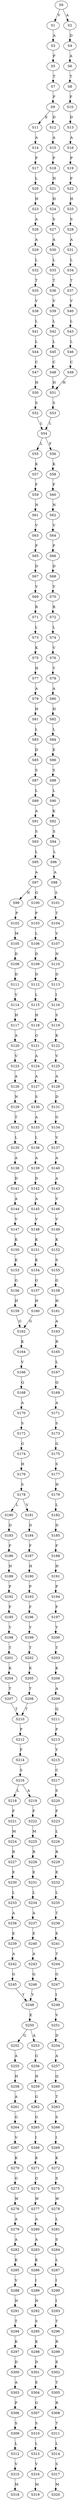 strict digraph  {
	S0 -> S1 [ label = V ];
	S0 -> S2 [ label = A ];
	S1 -> S3 [ label = A ];
	S2 -> S4 [ label = D ];
	S3 -> S5 [ label = P ];
	S4 -> S6 [ label = A ];
	S5 -> S7 [ label = T ];
	S6 -> S8 [ label = T ];
	S7 -> S9 [ label = F ];
	S8 -> S10 [ label = F ];
	S9 -> S11 [ label = E ];
	S9 -> S12 [ label = D ];
	S10 -> S13 [ label = D ];
	S11 -> S14 [ label = A ];
	S12 -> S15 [ label = A ];
	S13 -> S16 [ label = A ];
	S14 -> S17 [ label = P ];
	S15 -> S18 [ label = P ];
	S16 -> S19 [ label = P ];
	S17 -> S20 [ label = L ];
	S18 -> S21 [ label = H ];
	S19 -> S22 [ label = F ];
	S20 -> S23 [ label = H ];
	S21 -> S24 [ label = H ];
	S22 -> S25 [ label = H ];
	S23 -> S26 [ label = A ];
	S24 -> S27 [ label = S ];
	S25 -> S28 [ label = S ];
	S26 -> S29 [ label = A ];
	S27 -> S30 [ label = A ];
	S28 -> S31 [ label = A ];
	S29 -> S32 [ label = L ];
	S30 -> S33 [ label = L ];
	S31 -> S34 [ label = L ];
	S32 -> S35 [ label = T ];
	S33 -> S36 [ label = T ];
	S34 -> S37 [ label = T ];
	S35 -> S38 [ label = V ];
	S36 -> S39 [ label = V ];
	S37 -> S40 [ label = V ];
	S38 -> S41 [ label = L ];
	S39 -> S42 [ label = L ];
	S40 -> S43 [ label = L ];
	S41 -> S44 [ label = L ];
	S42 -> S45 [ label = L ];
	S43 -> S46 [ label = L ];
	S44 -> S47 [ label = C ];
	S45 -> S48 [ label = C ];
	S46 -> S49 [ label = C ];
	S47 -> S50 [ label = H ];
	S48 -> S51 [ label = H ];
	S49 -> S51 [ label = H ];
	S50 -> S52 [ label = S ];
	S51 -> S53 [ label = S ];
	S52 -> S54 [ label = L ];
	S53 -> S54 [ label = L ];
	S54 -> S55 [ label = L ];
	S54 -> S56 [ label = F ];
	S55 -> S57 [ label = K ];
	S56 -> S58 [ label = K ];
	S57 -> S59 [ label = F ];
	S58 -> S60 [ label = F ];
	S59 -> S61 [ label = N ];
	S60 -> S62 [ label = N ];
	S61 -> S63 [ label = V ];
	S62 -> S64 [ label = V ];
	S63 -> S65 [ label = P ];
	S64 -> S66 [ label = P ];
	S65 -> S67 [ label = D ];
	S66 -> S68 [ label = D ];
	S67 -> S69 [ label = V ];
	S68 -> S70 [ label = V ];
	S69 -> S71 [ label = R ];
	S70 -> S72 [ label = R ];
	S71 -> S73 [ label = L ];
	S72 -> S74 [ label = L ];
	S73 -> S75 [ label = K ];
	S74 -> S76 [ label = V ];
	S75 -> S77 [ label = H ];
	S76 -> S78 [ label = Y ];
	S77 -> S79 [ label = A ];
	S78 -> S80 [ label = A ];
	S79 -> S81 [ label = H ];
	S80 -> S82 [ label = H ];
	S81 -> S83 [ label = L ];
	S82 -> S84 [ label = L ];
	S83 -> S85 [ label = D ];
	S84 -> S86 [ label = E ];
	S85 -> S87 [ label = S ];
	S86 -> S88 [ label = S ];
	S87 -> S89 [ label = L ];
	S88 -> S90 [ label = L ];
	S89 -> S91 [ label = A ];
	S90 -> S92 [ label = K ];
	S91 -> S93 [ label = S ];
	S92 -> S94 [ label = S ];
	S93 -> S95 [ label = L ];
	S94 -> S96 [ label = L ];
	S95 -> S97 [ label = A ];
	S96 -> S98 [ label = A ];
	S97 -> S99 [ label = N ];
	S97 -> S100 [ label = G ];
	S98 -> S101 [ label = S ];
	S99 -> S102 [ label = P ];
	S100 -> S103 [ label = P ];
	S101 -> S104 [ label = T ];
	S102 -> S105 [ label = M ];
	S103 -> S106 [ label = L ];
	S104 -> S107 [ label = V ];
	S105 -> S108 [ label = D ];
	S106 -> S109 [ label = D ];
	S107 -> S110 [ label = N ];
	S108 -> S111 [ label = D ];
	S109 -> S112 [ label = D ];
	S110 -> S113 [ label = D ];
	S111 -> S114 [ label = V ];
	S112 -> S115 [ label = L ];
	S113 -> S116 [ label = I ];
	S114 -> S117 [ label = H ];
	S115 -> S118 [ label = H ];
	S116 -> S119 [ label = S ];
	S117 -> S120 [ label = A ];
	S118 -> S121 [ label = G ];
	S119 -> S122 [ label = K ];
	S120 -> S123 [ label = V ];
	S121 -> S124 [ label = A ];
	S122 -> S125 [ label = V ];
	S123 -> S126 [ label = A ];
	S124 -> S127 [ label = A ];
	S125 -> S128 [ label = A ];
	S126 -> S129 [ label = N ];
	S127 -> S130 [ label = S ];
	S128 -> S131 [ label = D ];
	S129 -> S132 [ label = T ];
	S130 -> S133 [ label = A ];
	S131 -> S134 [ label = G ];
	S132 -> S135 [ label = L ];
	S133 -> S136 [ label = L ];
	S134 -> S137 [ label = V ];
	S135 -> S138 [ label = A ];
	S136 -> S139 [ label = A ];
	S137 -> S140 [ label = A ];
	S138 -> S141 [ label = D ];
	S139 -> S142 [ label = D ];
	S140 -> S143 [ label = A ];
	S141 -> S144 [ label = A ];
	S142 -> S145 [ label = A ];
	S143 -> S146 [ label = V ];
	S144 -> S147 [ label = V ];
	S145 -> S148 [ label = V ];
	S146 -> S149 [ label = V ];
	S147 -> S150 [ label = K ];
	S148 -> S151 [ label = K ];
	S149 -> S152 [ label = K ];
	S150 -> S153 [ label = K ];
	S151 -> S154 [ label = K ];
	S152 -> S155 [ label = S ];
	S153 -> S156 [ label = G ];
	S154 -> S157 [ label = G ];
	S155 -> S158 [ label = G ];
	S156 -> S159 [ label = H ];
	S157 -> S160 [ label = H ];
	S158 -> S161 [ label = H ];
	S159 -> S162 [ label = G ];
	S160 -> S162 [ label = G ];
	S161 -> S163 [ label = A ];
	S162 -> S164 [ label = K ];
	S163 -> S165 [ label = R ];
	S164 -> S166 [ label = V ];
	S165 -> S167 [ label = L ];
	S166 -> S168 [ label = Q ];
	S167 -> S169 [ label = Q ];
	S168 -> S170 [ label = A ];
	S169 -> S171 [ label = A ];
	S170 -> S172 [ label = S ];
	S171 -> S173 [ label = S ];
	S172 -> S174 [ label = G ];
	S173 -> S175 [ label = G ];
	S174 -> S176 [ label = H ];
	S175 -> S177 [ label = S ];
	S176 -> S178 [ label = S ];
	S177 -> S179 [ label = H ];
	S178 -> S180 [ label = L ];
	S178 -> S181 [ label = V ];
	S179 -> S182 [ label = L ];
	S180 -> S183 [ label = D ];
	S181 -> S184 [ label = D ];
	S182 -> S185 [ label = D ];
	S183 -> S186 [ label = F ];
	S184 -> S187 [ label = F ];
	S185 -> S188 [ label = F ];
	S186 -> S189 [ label = H ];
	S187 -> S190 [ label = H ];
	S188 -> S191 [ label = H ];
	S189 -> S192 [ label = P ];
	S190 -> S193 [ label = P ];
	S191 -> S194 [ label = P ];
	S192 -> S195 [ label = F ];
	S193 -> S196 [ label = F ];
	S194 -> S197 [ label = F ];
	S195 -> S198 [ label = Y ];
	S196 -> S199 [ label = Y ];
	S197 -> S200 [ label = Y ];
	S198 -> S201 [ label = T ];
	S199 -> S202 [ label = T ];
	S200 -> S203 [ label = T ];
	S201 -> S204 [ label = K ];
	S202 -> S205 [ label = K ];
	S203 -> S206 [ label = K ];
	S204 -> S207 [ label = T ];
	S205 -> S208 [ label = T ];
	S206 -> S209 [ label = A ];
	S207 -> S210 [ label = T ];
	S208 -> S210 [ label = T ];
	S209 -> S211 [ label = Q ];
	S210 -> S212 [ label = P ];
	S211 -> S213 [ label = P ];
	S212 -> S214 [ label = F ];
	S213 -> S215 [ label = Y ];
	S214 -> S216 [ label = S ];
	S215 -> S217 [ label = C ];
	S216 -> S218 [ label = L ];
	S216 -> S219 [ label = A ];
	S217 -> S220 [ label = S ];
	S218 -> S221 [ label = F ];
	S219 -> S222 [ label = F ];
	S220 -> S223 [ label = F ];
	S221 -> S224 [ label = M ];
	S222 -> S225 [ label = M ];
	S223 -> S226 [ label = L ];
	S224 -> S227 [ label = R ];
	S225 -> S228 [ label = R ];
	S226 -> S229 [ label = R ];
	S227 -> S230 [ label = E ];
	S228 -> S231 [ label = E ];
	S229 -> S232 [ label = E ];
	S230 -> S233 [ label = L ];
	S231 -> S234 [ label = L ];
	S232 -> S235 [ label = L ];
	S233 -> S236 [ label = A ];
	S234 -> S237 [ label = A ];
	S235 -> S238 [ label = T ];
	S236 -> S239 [ label = E ];
	S237 -> S240 [ label = E ];
	S238 -> S241 [ label = E ];
	S239 -> S242 [ label = A ];
	S240 -> S243 [ label = A ];
	S241 -> S244 [ label = T ];
	S242 -> S245 [ label = G ];
	S243 -> S246 [ label = G ];
	S244 -> S247 [ label = G ];
	S245 -> S248 [ label = Y ];
	S246 -> S248 [ label = Y ];
	S247 -> S249 [ label = I ];
	S248 -> S250 [ label = E ];
	S249 -> S251 [ label = V ];
	S250 -> S252 [ label = G ];
	S250 -> S253 [ label = A ];
	S251 -> S254 [ label = D ];
	S252 -> S255 [ label = A ];
	S253 -> S256 [ label = G ];
	S254 -> S257 [ label = A ];
	S255 -> S258 [ label = H ];
	S256 -> S259 [ label = H ];
	S257 -> S260 [ label = Q ];
	S258 -> S261 [ label = A ];
	S259 -> S262 [ label = G ];
	S260 -> S263 [ label = T ];
	S261 -> S264 [ label = G ];
	S262 -> S265 [ label = G ];
	S263 -> S266 [ label = S ];
	S264 -> S267 [ label = V ];
	S265 -> S268 [ label = I ];
	S266 -> S269 [ label = I ];
	S267 -> S270 [ label = K ];
	S268 -> S271 [ label = K ];
	S269 -> S272 [ label = K ];
	S270 -> S273 [ label = G ];
	S271 -> S274 [ label = G ];
	S272 -> S275 [ label = S ];
	S273 -> S276 [ label = W ];
	S274 -> S277 [ label = W ];
	S275 -> S278 [ label = W ];
	S276 -> S279 [ label = A ];
	S277 -> S280 [ label = A ];
	S278 -> S281 [ label = L ];
	S279 -> S282 [ label = A ];
	S280 -> S283 [ label = A ];
	S281 -> S284 [ label = S ];
	S282 -> S285 [ label = K ];
	S283 -> S286 [ label = K ];
	S284 -> S287 [ label = L ];
	S285 -> S288 [ label = V ];
	S286 -> S289 [ label = I ];
	S287 -> S290 [ label = I ];
	S288 -> S291 [ label = N ];
	S289 -> S292 [ label = N ];
	S290 -> S293 [ label = I ];
	S291 -> S294 [ label = T ];
	S292 -> S295 [ label = S ];
	S293 -> S296 [ label = T ];
	S294 -> S297 [ label = K ];
	S295 -> S298 [ label = K ];
	S296 -> S299 [ label = R ];
	S297 -> S300 [ label = D ];
	S298 -> S301 [ label = D ];
	S299 -> S302 [ label = E ];
	S300 -> S303 [ label = A ];
	S301 -> S304 [ label = E ];
	S302 -> S305 [ label = T ];
	S303 -> S306 [ label = P ];
	S304 -> S307 [ label = G ];
	S305 -> S308 [ label = R ];
	S306 -> S309 [ label = S ];
	S307 -> S310 [ label = S ];
	S308 -> S311 [ label = T ];
	S309 -> S312 [ label = L ];
	S310 -> S313 [ label = L ];
	S311 -> S314 [ label = L ];
	S312 -> S315 [ label = V ];
	S313 -> S316 [ label = V ];
	S314 -> S317 [ label = S ];
	S315 -> S318 [ label = M ];
	S316 -> S319 [ label = M ];
	S317 -> S320 [ label = M ];
}
